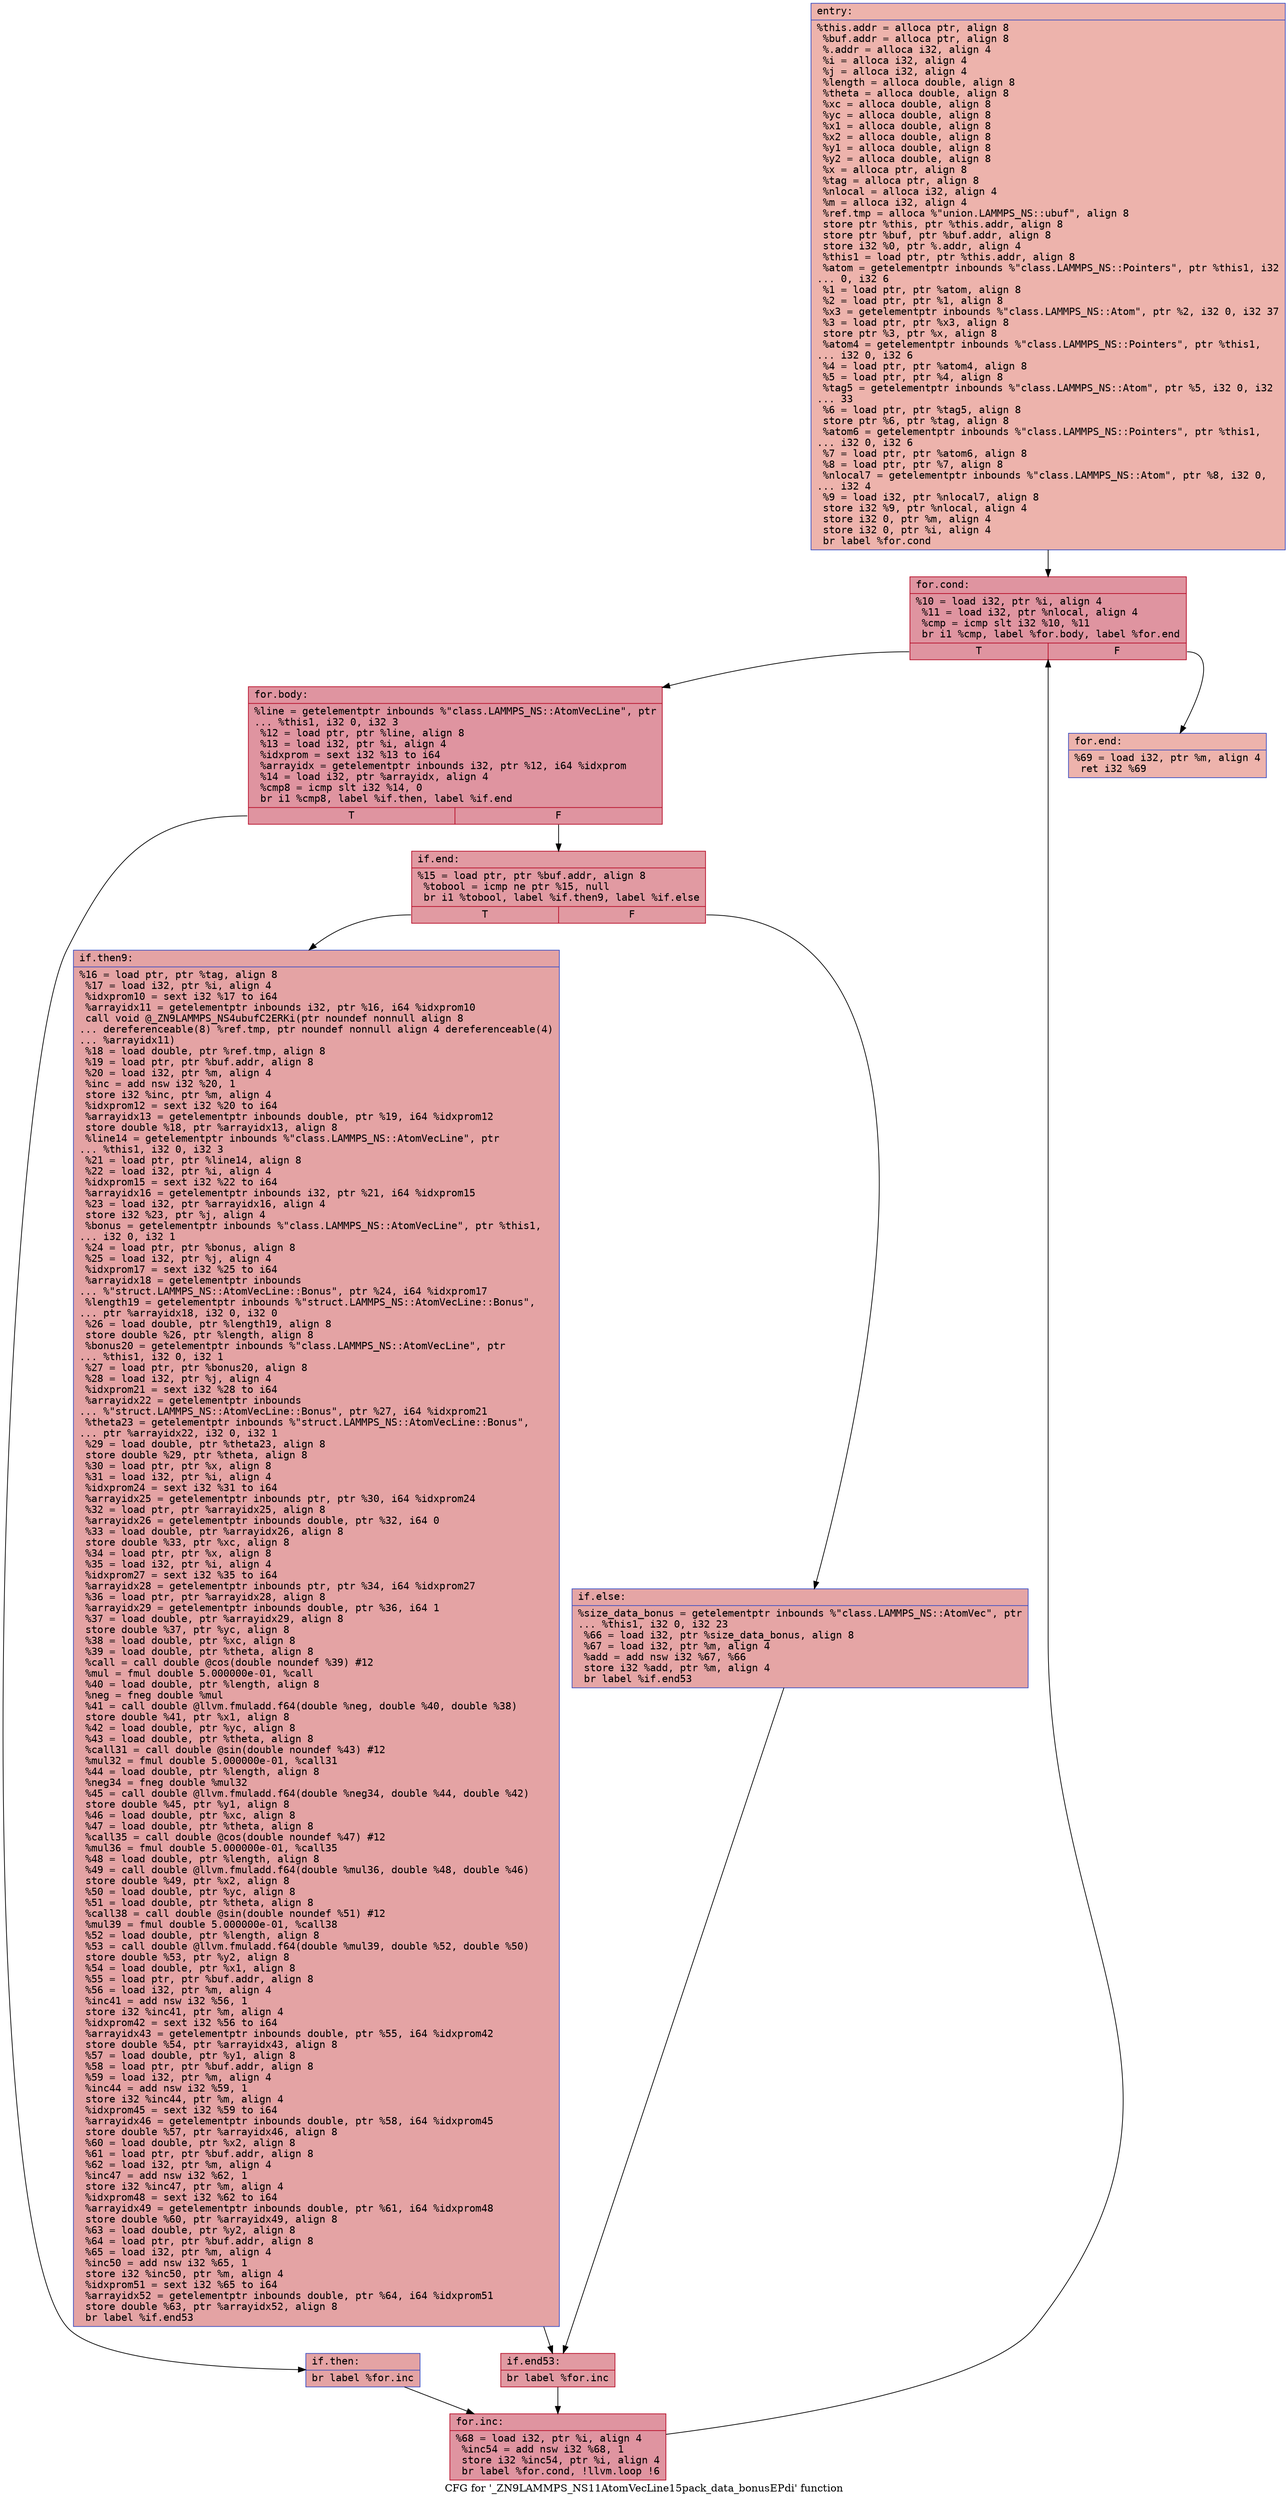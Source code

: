 digraph "CFG for '_ZN9LAMMPS_NS11AtomVecLine15pack_data_bonusEPdi' function" {
	label="CFG for '_ZN9LAMMPS_NS11AtomVecLine15pack_data_bonusEPdi' function";

	Node0x562ebb8e09b0 [shape=record,color="#3d50c3ff", style=filled, fillcolor="#d6524470" fontname="Courier",label="{entry:\l|  %this.addr = alloca ptr, align 8\l  %buf.addr = alloca ptr, align 8\l  %.addr = alloca i32, align 4\l  %i = alloca i32, align 4\l  %j = alloca i32, align 4\l  %length = alloca double, align 8\l  %theta = alloca double, align 8\l  %xc = alloca double, align 8\l  %yc = alloca double, align 8\l  %x1 = alloca double, align 8\l  %x2 = alloca double, align 8\l  %y1 = alloca double, align 8\l  %y2 = alloca double, align 8\l  %x = alloca ptr, align 8\l  %tag = alloca ptr, align 8\l  %nlocal = alloca i32, align 4\l  %m = alloca i32, align 4\l  %ref.tmp = alloca %\"union.LAMMPS_NS::ubuf\", align 8\l  store ptr %this, ptr %this.addr, align 8\l  store ptr %buf, ptr %buf.addr, align 8\l  store i32 %0, ptr %.addr, align 4\l  %this1 = load ptr, ptr %this.addr, align 8\l  %atom = getelementptr inbounds %\"class.LAMMPS_NS::Pointers\", ptr %this1, i32\l... 0, i32 6\l  %1 = load ptr, ptr %atom, align 8\l  %2 = load ptr, ptr %1, align 8\l  %x3 = getelementptr inbounds %\"class.LAMMPS_NS::Atom\", ptr %2, i32 0, i32 37\l  %3 = load ptr, ptr %x3, align 8\l  store ptr %3, ptr %x, align 8\l  %atom4 = getelementptr inbounds %\"class.LAMMPS_NS::Pointers\", ptr %this1,\l... i32 0, i32 6\l  %4 = load ptr, ptr %atom4, align 8\l  %5 = load ptr, ptr %4, align 8\l  %tag5 = getelementptr inbounds %\"class.LAMMPS_NS::Atom\", ptr %5, i32 0, i32\l... 33\l  %6 = load ptr, ptr %tag5, align 8\l  store ptr %6, ptr %tag, align 8\l  %atom6 = getelementptr inbounds %\"class.LAMMPS_NS::Pointers\", ptr %this1,\l... i32 0, i32 6\l  %7 = load ptr, ptr %atom6, align 8\l  %8 = load ptr, ptr %7, align 8\l  %nlocal7 = getelementptr inbounds %\"class.LAMMPS_NS::Atom\", ptr %8, i32 0,\l... i32 4\l  %9 = load i32, ptr %nlocal7, align 8\l  store i32 %9, ptr %nlocal, align 4\l  store i32 0, ptr %m, align 4\l  store i32 0, ptr %i, align 4\l  br label %for.cond\l}"];
	Node0x562ebb8e09b0 -> Node0x562ebb8e2650[tooltip="entry -> for.cond\nProbability 100.00%" ];
	Node0x562ebb8e2650 [shape=record,color="#b70d28ff", style=filled, fillcolor="#b70d2870" fontname="Courier",label="{for.cond:\l|  %10 = load i32, ptr %i, align 4\l  %11 = load i32, ptr %nlocal, align 4\l  %cmp = icmp slt i32 %10, %11\l  br i1 %cmp, label %for.body, label %for.end\l|{<s0>T|<s1>F}}"];
	Node0x562ebb8e2650:s0 -> Node0x562ebb8e28f0[tooltip="for.cond -> for.body\nProbability 96.88%" ];
	Node0x562ebb8e2650:s1 -> Node0x562ebb8e2970[tooltip="for.cond -> for.end\nProbability 3.12%" ];
	Node0x562ebb8e28f0 [shape=record,color="#b70d28ff", style=filled, fillcolor="#b70d2870" fontname="Courier",label="{for.body:\l|  %line = getelementptr inbounds %\"class.LAMMPS_NS::AtomVecLine\", ptr\l... %this1, i32 0, i32 3\l  %12 = load ptr, ptr %line, align 8\l  %13 = load i32, ptr %i, align 4\l  %idxprom = sext i32 %13 to i64\l  %arrayidx = getelementptr inbounds i32, ptr %12, i64 %idxprom\l  %14 = load i32, ptr %arrayidx, align 4\l  %cmp8 = icmp slt i32 %14, 0\l  br i1 %cmp8, label %if.then, label %if.end\l|{<s0>T|<s1>F}}"];
	Node0x562ebb8e28f0:s0 -> Node0x562ebb8e2f00[tooltip="for.body -> if.then\nProbability 37.50%" ];
	Node0x562ebb8e28f0:s1 -> Node0x562ebb8e2f70[tooltip="for.body -> if.end\nProbability 62.50%" ];
	Node0x562ebb8e2f00 [shape=record,color="#3d50c3ff", style=filled, fillcolor="#c32e3170" fontname="Courier",label="{if.then:\l|  br label %for.inc\l}"];
	Node0x562ebb8e2f00 -> Node0x562ebb8e3090[tooltip="if.then -> for.inc\nProbability 100.00%" ];
	Node0x562ebb8e2f70 [shape=record,color="#b70d28ff", style=filled, fillcolor="#bb1b2c70" fontname="Courier",label="{if.end:\l|  %15 = load ptr, ptr %buf.addr, align 8\l  %tobool = icmp ne ptr %15, null\l  br i1 %tobool, label %if.then9, label %if.else\l|{<s0>T|<s1>F}}"];
	Node0x562ebb8e2f70:s0 -> Node0x562ebb8e32a0[tooltip="if.end -> if.then9\nProbability 62.50%" ];
	Node0x562ebb8e2f70:s1 -> Node0x562ebb8e3320[tooltip="if.end -> if.else\nProbability 37.50%" ];
	Node0x562ebb8e32a0 [shape=record,color="#3d50c3ff", style=filled, fillcolor="#c32e3170" fontname="Courier",label="{if.then9:\l|  %16 = load ptr, ptr %tag, align 8\l  %17 = load i32, ptr %i, align 4\l  %idxprom10 = sext i32 %17 to i64\l  %arrayidx11 = getelementptr inbounds i32, ptr %16, i64 %idxprom10\l  call void @_ZN9LAMMPS_NS4ubufC2ERKi(ptr noundef nonnull align 8\l... dereferenceable(8) %ref.tmp, ptr noundef nonnull align 4 dereferenceable(4)\l... %arrayidx11)\l  %18 = load double, ptr %ref.tmp, align 8\l  %19 = load ptr, ptr %buf.addr, align 8\l  %20 = load i32, ptr %m, align 4\l  %inc = add nsw i32 %20, 1\l  store i32 %inc, ptr %m, align 4\l  %idxprom12 = sext i32 %20 to i64\l  %arrayidx13 = getelementptr inbounds double, ptr %19, i64 %idxprom12\l  store double %18, ptr %arrayidx13, align 8\l  %line14 = getelementptr inbounds %\"class.LAMMPS_NS::AtomVecLine\", ptr\l... %this1, i32 0, i32 3\l  %21 = load ptr, ptr %line14, align 8\l  %22 = load i32, ptr %i, align 4\l  %idxprom15 = sext i32 %22 to i64\l  %arrayidx16 = getelementptr inbounds i32, ptr %21, i64 %idxprom15\l  %23 = load i32, ptr %arrayidx16, align 4\l  store i32 %23, ptr %j, align 4\l  %bonus = getelementptr inbounds %\"class.LAMMPS_NS::AtomVecLine\", ptr %this1,\l... i32 0, i32 1\l  %24 = load ptr, ptr %bonus, align 8\l  %25 = load i32, ptr %j, align 4\l  %idxprom17 = sext i32 %25 to i64\l  %arrayidx18 = getelementptr inbounds\l... %\"struct.LAMMPS_NS::AtomVecLine::Bonus\", ptr %24, i64 %idxprom17\l  %length19 = getelementptr inbounds %\"struct.LAMMPS_NS::AtomVecLine::Bonus\",\l... ptr %arrayidx18, i32 0, i32 0\l  %26 = load double, ptr %length19, align 8\l  store double %26, ptr %length, align 8\l  %bonus20 = getelementptr inbounds %\"class.LAMMPS_NS::AtomVecLine\", ptr\l... %this1, i32 0, i32 1\l  %27 = load ptr, ptr %bonus20, align 8\l  %28 = load i32, ptr %j, align 4\l  %idxprom21 = sext i32 %28 to i64\l  %arrayidx22 = getelementptr inbounds\l... %\"struct.LAMMPS_NS::AtomVecLine::Bonus\", ptr %27, i64 %idxprom21\l  %theta23 = getelementptr inbounds %\"struct.LAMMPS_NS::AtomVecLine::Bonus\",\l... ptr %arrayidx22, i32 0, i32 1\l  %29 = load double, ptr %theta23, align 8\l  store double %29, ptr %theta, align 8\l  %30 = load ptr, ptr %x, align 8\l  %31 = load i32, ptr %i, align 4\l  %idxprom24 = sext i32 %31 to i64\l  %arrayidx25 = getelementptr inbounds ptr, ptr %30, i64 %idxprom24\l  %32 = load ptr, ptr %arrayidx25, align 8\l  %arrayidx26 = getelementptr inbounds double, ptr %32, i64 0\l  %33 = load double, ptr %arrayidx26, align 8\l  store double %33, ptr %xc, align 8\l  %34 = load ptr, ptr %x, align 8\l  %35 = load i32, ptr %i, align 4\l  %idxprom27 = sext i32 %35 to i64\l  %arrayidx28 = getelementptr inbounds ptr, ptr %34, i64 %idxprom27\l  %36 = load ptr, ptr %arrayidx28, align 8\l  %arrayidx29 = getelementptr inbounds double, ptr %36, i64 1\l  %37 = load double, ptr %arrayidx29, align 8\l  store double %37, ptr %yc, align 8\l  %38 = load double, ptr %xc, align 8\l  %39 = load double, ptr %theta, align 8\l  %call = call double @cos(double noundef %39) #12\l  %mul = fmul double 5.000000e-01, %call\l  %40 = load double, ptr %length, align 8\l  %neg = fneg double %mul\l  %41 = call double @llvm.fmuladd.f64(double %neg, double %40, double %38)\l  store double %41, ptr %x1, align 8\l  %42 = load double, ptr %yc, align 8\l  %43 = load double, ptr %theta, align 8\l  %call31 = call double @sin(double noundef %43) #12\l  %mul32 = fmul double 5.000000e-01, %call31\l  %44 = load double, ptr %length, align 8\l  %neg34 = fneg double %mul32\l  %45 = call double @llvm.fmuladd.f64(double %neg34, double %44, double %42)\l  store double %45, ptr %y1, align 8\l  %46 = load double, ptr %xc, align 8\l  %47 = load double, ptr %theta, align 8\l  %call35 = call double @cos(double noundef %47) #12\l  %mul36 = fmul double 5.000000e-01, %call35\l  %48 = load double, ptr %length, align 8\l  %49 = call double @llvm.fmuladd.f64(double %mul36, double %48, double %46)\l  store double %49, ptr %x2, align 8\l  %50 = load double, ptr %yc, align 8\l  %51 = load double, ptr %theta, align 8\l  %call38 = call double @sin(double noundef %51) #12\l  %mul39 = fmul double 5.000000e-01, %call38\l  %52 = load double, ptr %length, align 8\l  %53 = call double @llvm.fmuladd.f64(double %mul39, double %52, double %50)\l  store double %53, ptr %y2, align 8\l  %54 = load double, ptr %x1, align 8\l  %55 = load ptr, ptr %buf.addr, align 8\l  %56 = load i32, ptr %m, align 4\l  %inc41 = add nsw i32 %56, 1\l  store i32 %inc41, ptr %m, align 4\l  %idxprom42 = sext i32 %56 to i64\l  %arrayidx43 = getelementptr inbounds double, ptr %55, i64 %idxprom42\l  store double %54, ptr %arrayidx43, align 8\l  %57 = load double, ptr %y1, align 8\l  %58 = load ptr, ptr %buf.addr, align 8\l  %59 = load i32, ptr %m, align 4\l  %inc44 = add nsw i32 %59, 1\l  store i32 %inc44, ptr %m, align 4\l  %idxprom45 = sext i32 %59 to i64\l  %arrayidx46 = getelementptr inbounds double, ptr %58, i64 %idxprom45\l  store double %57, ptr %arrayidx46, align 8\l  %60 = load double, ptr %x2, align 8\l  %61 = load ptr, ptr %buf.addr, align 8\l  %62 = load i32, ptr %m, align 4\l  %inc47 = add nsw i32 %62, 1\l  store i32 %inc47, ptr %m, align 4\l  %idxprom48 = sext i32 %62 to i64\l  %arrayidx49 = getelementptr inbounds double, ptr %61, i64 %idxprom48\l  store double %60, ptr %arrayidx49, align 8\l  %63 = load double, ptr %y2, align 8\l  %64 = load ptr, ptr %buf.addr, align 8\l  %65 = load i32, ptr %m, align 4\l  %inc50 = add nsw i32 %65, 1\l  store i32 %inc50, ptr %m, align 4\l  %idxprom51 = sext i32 %65 to i64\l  %arrayidx52 = getelementptr inbounds double, ptr %64, i64 %idxprom51\l  store double %63, ptr %arrayidx52, align 8\l  br label %if.end53\l}"];
	Node0x562ebb8e32a0 -> Node0x562ebb8e8770[tooltip="if.then9 -> if.end53\nProbability 100.00%" ];
	Node0x562ebb8e3320 [shape=record,color="#3d50c3ff", style=filled, fillcolor="#c5333470" fontname="Courier",label="{if.else:\l|  %size_data_bonus = getelementptr inbounds %\"class.LAMMPS_NS::AtomVec\", ptr\l... %this1, i32 0, i32 23\l  %66 = load i32, ptr %size_data_bonus, align 8\l  %67 = load i32, ptr %m, align 4\l  %add = add nsw i32 %67, %66\l  store i32 %add, ptr %m, align 4\l  br label %if.end53\l}"];
	Node0x562ebb8e3320 -> Node0x562ebb8e8770[tooltip="if.else -> if.end53\nProbability 100.00%" ];
	Node0x562ebb8e8770 [shape=record,color="#b70d28ff", style=filled, fillcolor="#bb1b2c70" fontname="Courier",label="{if.end53:\l|  br label %for.inc\l}"];
	Node0x562ebb8e8770 -> Node0x562ebb8e3090[tooltip="if.end53 -> for.inc\nProbability 100.00%" ];
	Node0x562ebb8e3090 [shape=record,color="#b70d28ff", style=filled, fillcolor="#b70d2870" fontname="Courier",label="{for.inc:\l|  %68 = load i32, ptr %i, align 4\l  %inc54 = add nsw i32 %68, 1\l  store i32 %inc54, ptr %i, align 4\l  br label %for.cond, !llvm.loop !6\l}"];
	Node0x562ebb8e3090 -> Node0x562ebb8e2650[tooltip="for.inc -> for.cond\nProbability 100.00%" ];
	Node0x562ebb8e2970 [shape=record,color="#3d50c3ff", style=filled, fillcolor="#d6524470" fontname="Courier",label="{for.end:\l|  %69 = load i32, ptr %m, align 4\l  ret i32 %69\l}"];
}
